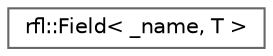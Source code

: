 digraph "类继承关系图"
{
 // LATEX_PDF_SIZE
  bgcolor="transparent";
  edge [fontname=Helvetica,fontsize=10,labelfontname=Helvetica,labelfontsize=10];
  node [fontname=Helvetica,fontsize=10,shape=box,height=0.2,width=0.4];
  rankdir="LR";
  Node0 [id="Node000000",label="rfl::Field\< _name, T \>",height=0.2,width=0.4,color="grey40", fillcolor="white", style="filled",URL="$structrfl_1_1_field.html",tooltip="Used to define a field in the NamedTuple."];
}
